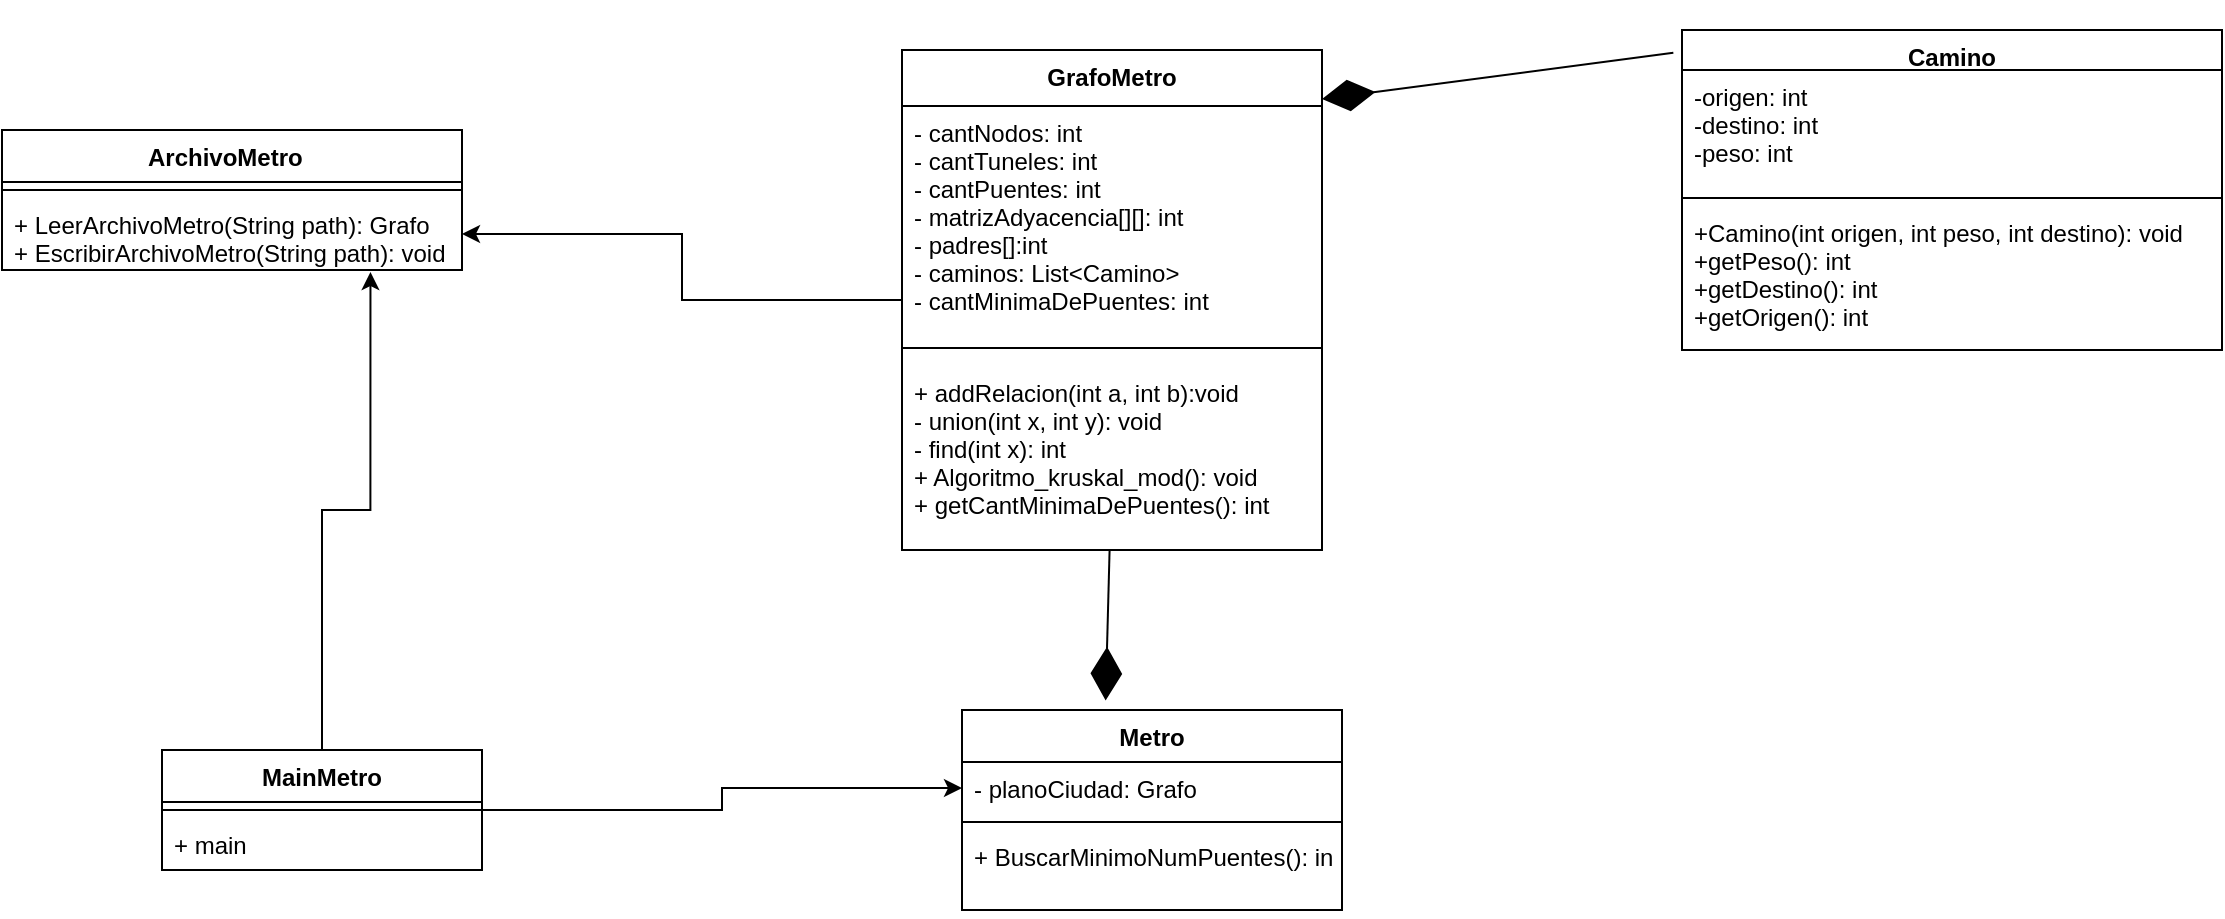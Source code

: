 <mxfile version="19.0.2" type="device"><diagram id="3JQj3VNGJy_lFSRPSidJ" name="Page-1"><mxGraphModel dx="2374" dy="1094" grid="1" gridSize="10" guides="1" tooltips="1" connect="1" arrows="1" fold="1" page="1" pageScale="1" pageWidth="827" pageHeight="1169" math="0" shadow="0"><root><mxCell id="0"/><mxCell id="1" parent="0"/><mxCell id="qICEXiMmnqHtZ4lGpsVt-2" value="ArchivoMetro  &#10;" style="swimlane;fontStyle=1;align=center;verticalAlign=top;childLayout=stackLayout;horizontal=1;startSize=26;horizontalStack=0;resizeParent=1;resizeParentMax=0;resizeLast=0;collapsible=1;marginBottom=0;" parent="1" vertex="1"><mxGeometry x="120" y="120" width="230" height="70" as="geometry"/></mxCell><mxCell id="qICEXiMmnqHtZ4lGpsVt-4" value="" style="line;strokeWidth=1;fillColor=none;align=left;verticalAlign=middle;spacingTop=-1;spacingLeft=3;spacingRight=3;rotatable=0;labelPosition=right;points=[];portConstraint=eastwest;" parent="qICEXiMmnqHtZ4lGpsVt-2" vertex="1"><mxGeometry y="26" width="230" height="8" as="geometry"/></mxCell><mxCell id="qICEXiMmnqHtZ4lGpsVt-5" value="+ LeerArchivoMetro(String path): Grafo&#10;+ EscribirArchivoMetro(String path): void" style="text;strokeColor=none;fillColor=none;align=left;verticalAlign=top;spacingLeft=4;spacingRight=4;overflow=hidden;rotatable=0;points=[[0,0.5],[1,0.5]];portConstraint=eastwest;" parent="qICEXiMmnqHtZ4lGpsVt-2" vertex="1"><mxGeometry y="34" width="230" height="36" as="geometry"/></mxCell><mxCell id="64lIZiqfNKv4A5kxqMlE-7" style="edgeStyle=orthogonalEdgeStyle;rounded=0;orthogonalLoop=1;jettySize=auto;html=1;entryX=1;entryY=0.5;entryDx=0;entryDy=0;" edge="1" parent="1" source="qICEXiMmnqHtZ4lGpsVt-6" target="qICEXiMmnqHtZ4lGpsVt-5"><mxGeometry relative="1" as="geometry"/></mxCell><mxCell id="qICEXiMmnqHtZ4lGpsVt-6" value="GrafoMetro" style="swimlane;fontStyle=1;align=center;verticalAlign=top;childLayout=stackLayout;horizontal=1;startSize=28;horizontalStack=0;resizeParent=1;resizeParentMax=0;resizeLast=0;collapsible=1;marginBottom=0;" parent="1" vertex="1"><mxGeometry x="570" y="80" width="210" height="250" as="geometry"/></mxCell><mxCell id="qICEXiMmnqHtZ4lGpsVt-7" value="- cantNodos: int&#10;- cantTuneles: int&#10;- cantPuentes: int&#10;- matrizAdyacencia[][]: int&#10;- padres[]:int&#10;- caminos: List&lt;Camino&gt;&#10;- cantMinimaDePuentes: int" style="text;strokeColor=none;fillColor=none;align=left;verticalAlign=top;spacingLeft=4;spacingRight=4;overflow=hidden;rotatable=0;points=[[0,0.5],[1,0.5]];portConstraint=eastwest;" parent="qICEXiMmnqHtZ4lGpsVt-6" vertex="1"><mxGeometry y="28" width="210" height="112" as="geometry"/></mxCell><mxCell id="qICEXiMmnqHtZ4lGpsVt-8" value="        " style="line;strokeWidth=1;fillColor=none;align=left;verticalAlign=middle;spacingTop=-1;spacingLeft=3;spacingRight=3;rotatable=0;labelPosition=right;points=[];portConstraint=eastwest;" parent="qICEXiMmnqHtZ4lGpsVt-6" vertex="1"><mxGeometry y="140" width="210" height="18" as="geometry"/></mxCell><mxCell id="qICEXiMmnqHtZ4lGpsVt-29" value="+ addRelacion(int a, int b):void&#10;- union(int x, int y): void&#10;- find(int x): int&#10;+ Algoritmo_kruskal_mod(): void&#10;+ getCantMinimaDePuentes(): int" style="text;strokeColor=none;fillColor=none;align=left;verticalAlign=top;spacingLeft=4;spacingRight=4;overflow=hidden;rotatable=0;points=[[0,0.5],[1,0.5]];portConstraint=eastwest;" parent="qICEXiMmnqHtZ4lGpsVt-6" vertex="1"><mxGeometry y="158" width="210" height="92" as="geometry"/></mxCell><mxCell id="qICEXiMmnqHtZ4lGpsVt-10" value="Metro" style="swimlane;fontStyle=1;align=center;verticalAlign=top;childLayout=stackLayout;horizontal=1;startSize=26;horizontalStack=0;resizeParent=1;resizeParentMax=0;resizeLast=0;collapsible=1;marginBottom=0;" parent="1" vertex="1"><mxGeometry x="600" y="410" width="190" height="100" as="geometry"/></mxCell><mxCell id="qICEXiMmnqHtZ4lGpsVt-11" value="- planoCiudad: Grafo" style="text;strokeColor=none;fillColor=none;align=left;verticalAlign=top;spacingLeft=4;spacingRight=4;overflow=hidden;rotatable=0;points=[[0,0.5],[1,0.5]];portConstraint=eastwest;" parent="qICEXiMmnqHtZ4lGpsVt-10" vertex="1"><mxGeometry y="26" width="190" height="26" as="geometry"/></mxCell><mxCell id="qICEXiMmnqHtZ4lGpsVt-12" value="" style="line;strokeWidth=1;fillColor=none;align=left;verticalAlign=middle;spacingTop=-1;spacingLeft=3;spacingRight=3;rotatable=0;labelPosition=right;points=[];portConstraint=eastwest;" parent="qICEXiMmnqHtZ4lGpsVt-10" vertex="1"><mxGeometry y="52" width="190" height="8" as="geometry"/></mxCell><mxCell id="qICEXiMmnqHtZ4lGpsVt-13" value="+ BuscarMinimoNumPuentes(): int" style="text;strokeColor=none;fillColor=none;align=left;verticalAlign=top;spacingLeft=4;spacingRight=4;overflow=hidden;rotatable=0;points=[[0,0.5],[1,0.5]];portConstraint=eastwest;" parent="qICEXiMmnqHtZ4lGpsVt-10" vertex="1"><mxGeometry y="60" width="190" height="40" as="geometry"/></mxCell><mxCell id="qICEXiMmnqHtZ4lGpsVt-18" style="edgeStyle=orthogonalEdgeStyle;rounded=0;orthogonalLoop=1;jettySize=auto;html=1;entryX=0.801;entryY=1.028;entryDx=0;entryDy=0;entryPerimeter=0;" parent="1" source="qICEXiMmnqHtZ4lGpsVt-14" target="qICEXiMmnqHtZ4lGpsVt-5" edge="1"><mxGeometry relative="1" as="geometry"/></mxCell><mxCell id="qICEXiMmnqHtZ4lGpsVt-21" style="edgeStyle=orthogonalEdgeStyle;rounded=0;orthogonalLoop=1;jettySize=auto;html=1;entryX=0;entryY=0.5;entryDx=0;entryDy=0;" parent="1" source="qICEXiMmnqHtZ4lGpsVt-14" target="qICEXiMmnqHtZ4lGpsVt-11" edge="1"><mxGeometry relative="1" as="geometry"/></mxCell><mxCell id="qICEXiMmnqHtZ4lGpsVt-14" value="MainMetro" style="swimlane;fontStyle=1;align=center;verticalAlign=top;childLayout=stackLayout;horizontal=1;startSize=26;horizontalStack=0;resizeParent=1;resizeParentMax=0;resizeLast=0;collapsible=1;marginBottom=0;" parent="1" vertex="1"><mxGeometry x="200" y="430" width="160" height="60" as="geometry"/></mxCell><mxCell id="qICEXiMmnqHtZ4lGpsVt-16" value="" style="line;strokeWidth=1;fillColor=none;align=left;verticalAlign=middle;spacingTop=-1;spacingLeft=3;spacingRight=3;rotatable=0;labelPosition=right;points=[];portConstraint=eastwest;" parent="qICEXiMmnqHtZ4lGpsVt-14" vertex="1"><mxGeometry y="26" width="160" height="8" as="geometry"/></mxCell><mxCell id="qICEXiMmnqHtZ4lGpsVt-17" value="+ main" style="text;strokeColor=none;fillColor=none;align=left;verticalAlign=top;spacingLeft=4;spacingRight=4;overflow=hidden;rotatable=0;points=[[0,0.5],[1,0.5]];portConstraint=eastwest;" parent="qICEXiMmnqHtZ4lGpsVt-14" vertex="1"><mxGeometry y="34" width="160" height="26" as="geometry"/></mxCell><mxCell id="qICEXiMmnqHtZ4lGpsVt-22" value="" style="endArrow=diamondThin;endFill=1;endSize=24;html=1;rounded=0;entryX=0.378;entryY=-0.047;entryDx=0;entryDy=0;entryPerimeter=0;" parent="1" source="qICEXiMmnqHtZ4lGpsVt-29" target="qICEXiMmnqHtZ4lGpsVt-10" edge="1"><mxGeometry width="160" relative="1" as="geometry"><mxPoint x="330" y="390" as="sourcePoint"/><mxPoint x="490" y="390" as="targetPoint"/></mxGeometry></mxCell><mxCell id="64lIZiqfNKv4A5kxqMlE-1" value="Camino" style="swimlane;fontStyle=1;align=center;verticalAlign=top;childLayout=stackLayout;horizontal=1;startSize=20;horizontalStack=0;resizeParent=1;resizeParentMax=0;resizeLast=0;collapsible=1;marginBottom=0;" vertex="1" parent="1"><mxGeometry x="960" y="70" width="270" height="160" as="geometry"/></mxCell><mxCell id="64lIZiqfNKv4A5kxqMlE-2" value="-origen: int&#10;-destino: int&#10;-peso: int" style="text;strokeColor=none;fillColor=none;align=left;verticalAlign=top;spacingLeft=4;spacingRight=4;overflow=hidden;rotatable=0;points=[[0,0.5],[1,0.5]];portConstraint=eastwest;" vertex="1" parent="64lIZiqfNKv4A5kxqMlE-1"><mxGeometry y="20" width="270" height="60" as="geometry"/></mxCell><mxCell id="64lIZiqfNKv4A5kxqMlE-3" value="" style="line;strokeWidth=1;fillColor=none;align=left;verticalAlign=middle;spacingTop=-1;spacingLeft=3;spacingRight=3;rotatable=0;labelPosition=right;points=[];portConstraint=eastwest;" vertex="1" parent="64lIZiqfNKv4A5kxqMlE-1"><mxGeometry y="80" width="270" height="8" as="geometry"/></mxCell><mxCell id="64lIZiqfNKv4A5kxqMlE-4" value="+Camino(int origen, int peso, int destino): void&#10;+getPeso(): int&#10;+getDestino(): int&#10;+getOrigen(): int" style="text;strokeColor=none;fillColor=none;align=left;verticalAlign=top;spacingLeft=4;spacingRight=4;overflow=hidden;rotatable=0;points=[[0,0.5],[1,0.5]];portConstraint=eastwest;" vertex="1" parent="64lIZiqfNKv4A5kxqMlE-1"><mxGeometry y="88" width="270" height="72" as="geometry"/></mxCell><mxCell id="64lIZiqfNKv4A5kxqMlE-5" value="" style="endArrow=diamondThin;endFill=1;endSize=24;html=1;rounded=0;entryX=1;entryY=-0.031;entryDx=0;entryDy=0;entryPerimeter=0;exitX=-0.016;exitY=0.071;exitDx=0;exitDy=0;exitPerimeter=0;" edge="1" parent="1" source="64lIZiqfNKv4A5kxqMlE-1" target="qICEXiMmnqHtZ4lGpsVt-7"><mxGeometry width="160" relative="1" as="geometry"><mxPoint x="536.642" y="362" as="sourcePoint"/><mxPoint x="541.82" y="409.3" as="targetPoint"/><Array as="points"/></mxGeometry></mxCell></root></mxGraphModel></diagram></mxfile>